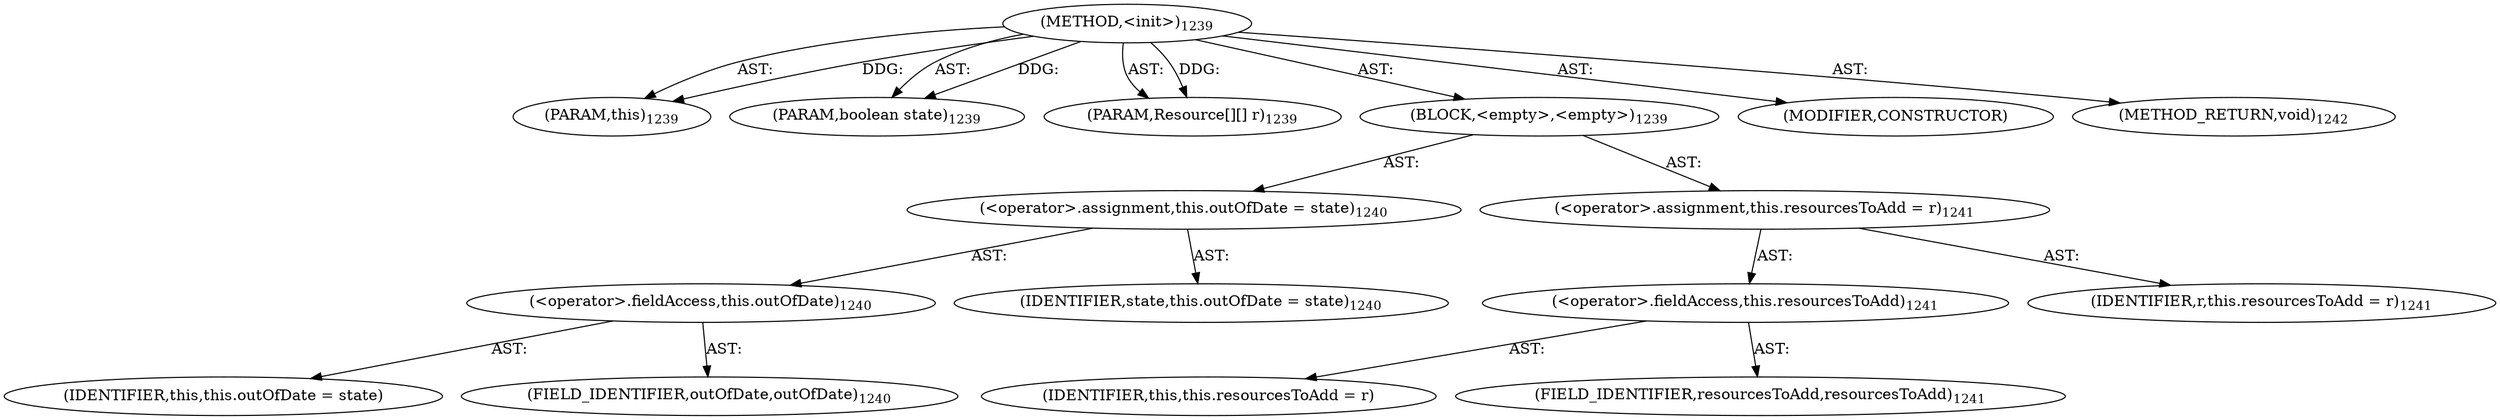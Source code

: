 digraph "&lt;init&gt;" {  
"111669149736" [label = <(METHOD,&lt;init&gt;)<SUB>1239</SUB>> ]
"115964117076" [label = <(PARAM,this)<SUB>1239</SUB>> ]
"115964117077" [label = <(PARAM,boolean state)<SUB>1239</SUB>> ]
"115964117078" [label = <(PARAM,Resource[][] r)<SUB>1239</SUB>> ]
"25769803969" [label = <(BLOCK,&lt;empty&gt;,&lt;empty&gt;)<SUB>1239</SUB>> ]
"30064772078" [label = <(&lt;operator&gt;.assignment,this.outOfDate = state)<SUB>1240</SUB>> ]
"30064772079" [label = <(&lt;operator&gt;.fieldAccess,this.outOfDate)<SUB>1240</SUB>> ]
"68719477607" [label = <(IDENTIFIER,this,this.outOfDate = state)> ]
"55834575036" [label = <(FIELD_IDENTIFIER,outOfDate,outOfDate)<SUB>1240</SUB>> ]
"68719477608" [label = <(IDENTIFIER,state,this.outOfDate = state)<SUB>1240</SUB>> ]
"30064772080" [label = <(&lt;operator&gt;.assignment,this.resourcesToAdd = r)<SUB>1241</SUB>> ]
"30064772081" [label = <(&lt;operator&gt;.fieldAccess,this.resourcesToAdd)<SUB>1241</SUB>> ]
"68719477609" [label = <(IDENTIFIER,this,this.resourcesToAdd = r)> ]
"55834575037" [label = <(FIELD_IDENTIFIER,resourcesToAdd,resourcesToAdd)<SUB>1241</SUB>> ]
"68719477610" [label = <(IDENTIFIER,r,this.resourcesToAdd = r)<SUB>1241</SUB>> ]
"133143986285" [label = <(MODIFIER,CONSTRUCTOR)> ]
"128849018920" [label = <(METHOD_RETURN,void)<SUB>1242</SUB>> ]
  "111669149736" -> "115964117076"  [ label = "AST: "] 
  "111669149736" -> "115964117077"  [ label = "AST: "] 
  "111669149736" -> "115964117078"  [ label = "AST: "] 
  "111669149736" -> "25769803969"  [ label = "AST: "] 
  "111669149736" -> "133143986285"  [ label = "AST: "] 
  "111669149736" -> "128849018920"  [ label = "AST: "] 
  "25769803969" -> "30064772078"  [ label = "AST: "] 
  "25769803969" -> "30064772080"  [ label = "AST: "] 
  "30064772078" -> "30064772079"  [ label = "AST: "] 
  "30064772078" -> "68719477608"  [ label = "AST: "] 
  "30064772079" -> "68719477607"  [ label = "AST: "] 
  "30064772079" -> "55834575036"  [ label = "AST: "] 
  "30064772080" -> "30064772081"  [ label = "AST: "] 
  "30064772080" -> "68719477610"  [ label = "AST: "] 
  "30064772081" -> "68719477609"  [ label = "AST: "] 
  "30064772081" -> "55834575037"  [ label = "AST: "] 
  "111669149736" -> "115964117076"  [ label = "DDG: "] 
  "111669149736" -> "115964117077"  [ label = "DDG: "] 
  "111669149736" -> "115964117078"  [ label = "DDG: "] 
}
